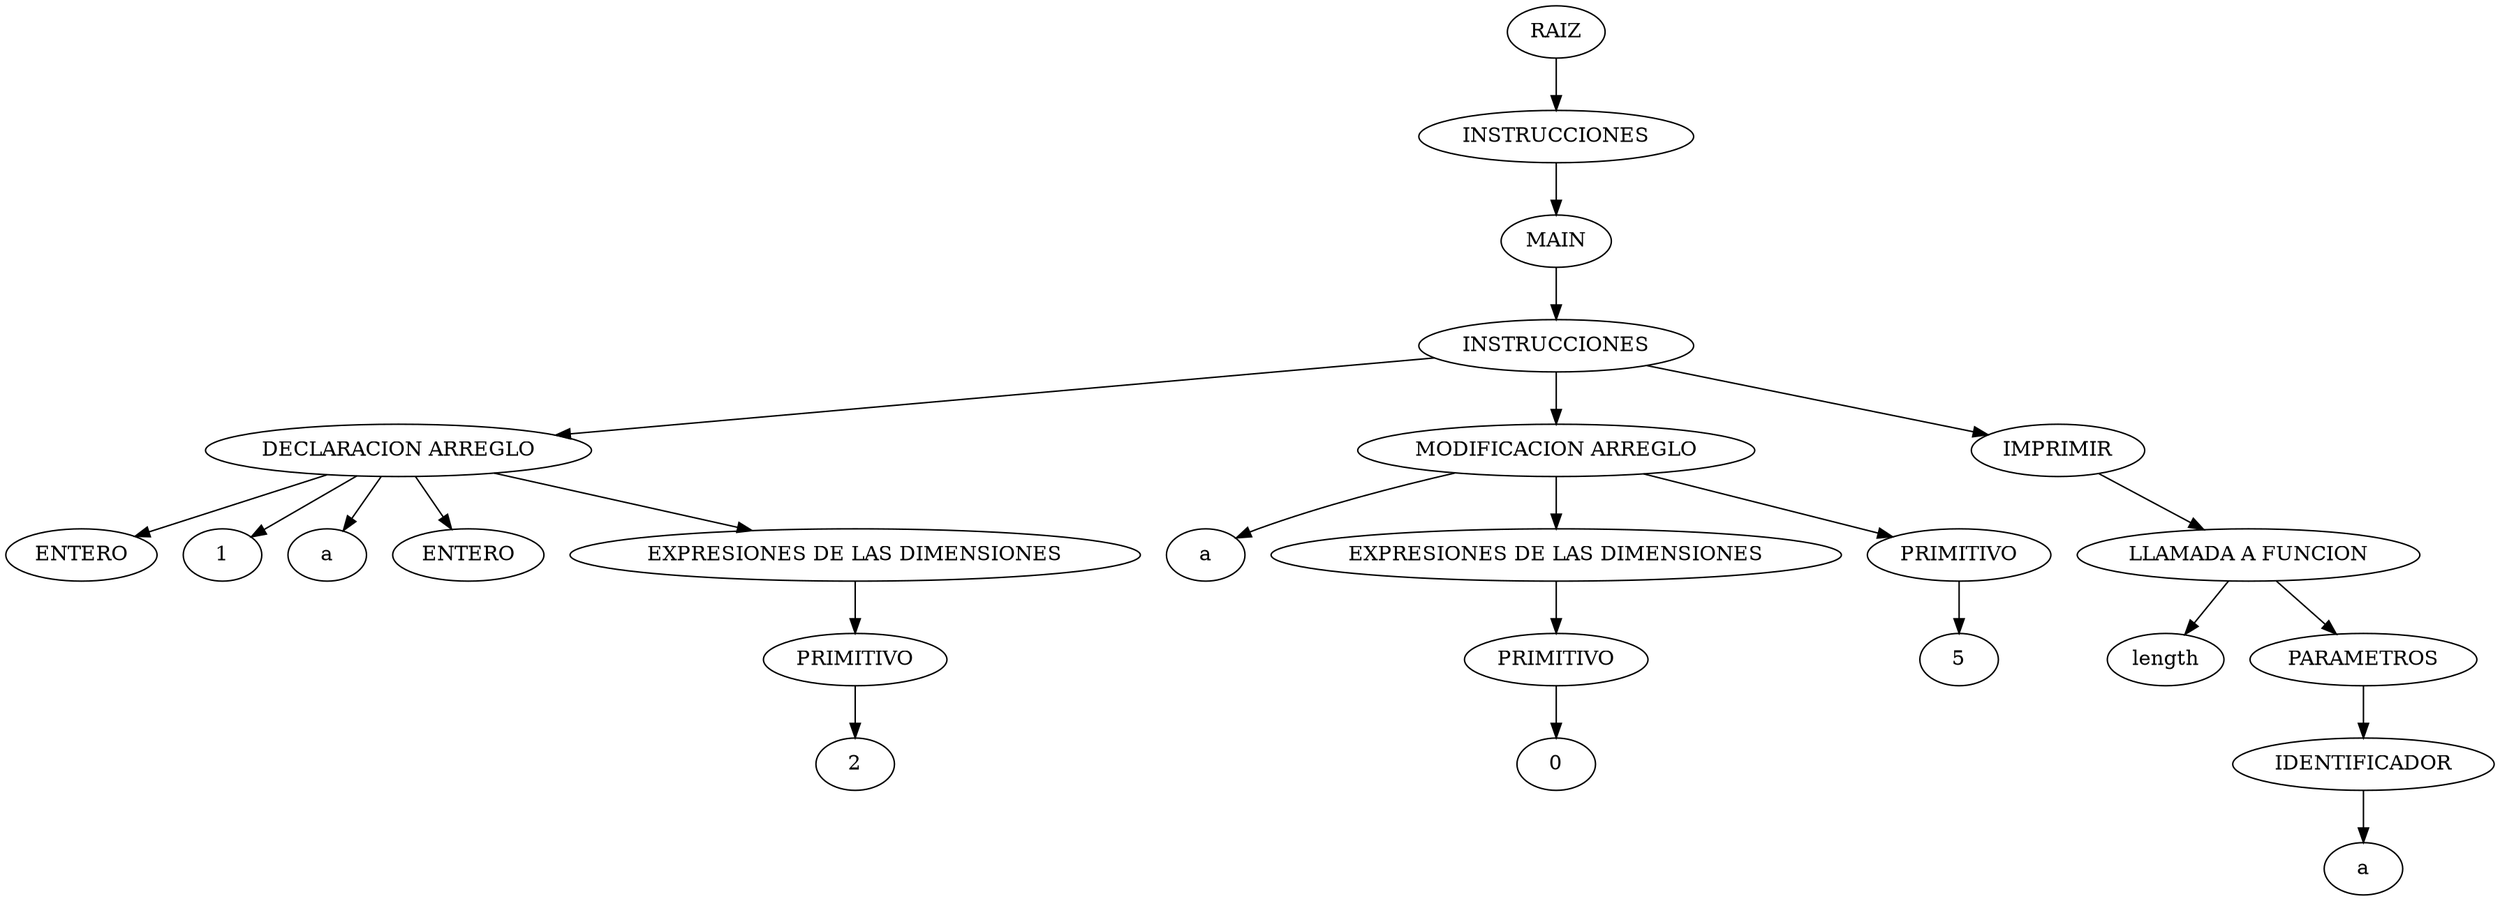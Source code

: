 digraph {
n0[label="RAIZ"];
n1[label="INSTRUCCIONES"];
n0->n1;
n2[label="MAIN"];
n1->n2;
n3[label="INSTRUCCIONES"];
n2->n3;
n4[label="DECLARACION ARREGLO"];
n3->n4;
n5[label="ENTERO"];
n4->n5;
n6[label="1"];
n4->n6;
n7[label="a"];
n4->n7;
n8[label="ENTERO"];
n4->n8;
n9[label="EXPRESIONES DE LAS DIMENSIONES"];
n4->n9;
n10[label="PRIMITIVO"];
n9->n10;
n11[label="2"];
n10->n11;
n12[label="MODIFICACION ARREGLO"];
n3->n12;
n13[label="a"];
n12->n13;
n14[label="EXPRESIONES DE LAS DIMENSIONES"];
n12->n14;
n15[label="PRIMITIVO"];
n14->n15;
n16[label="0"];
n15->n16;
n17[label="PRIMITIVO"];
n12->n17;
n18[label="5"];
n17->n18;
n19[label="IMPRIMIR"];
n3->n19;
n20[label="LLAMADA A FUNCION"];
n19->n20;
n21[label="length"];
n20->n21;
n22[label="PARAMETROS"];
n20->n22;
n23[label="IDENTIFICADOR"];
n22->n23;
n24[label="a"];
n23->n24;
}